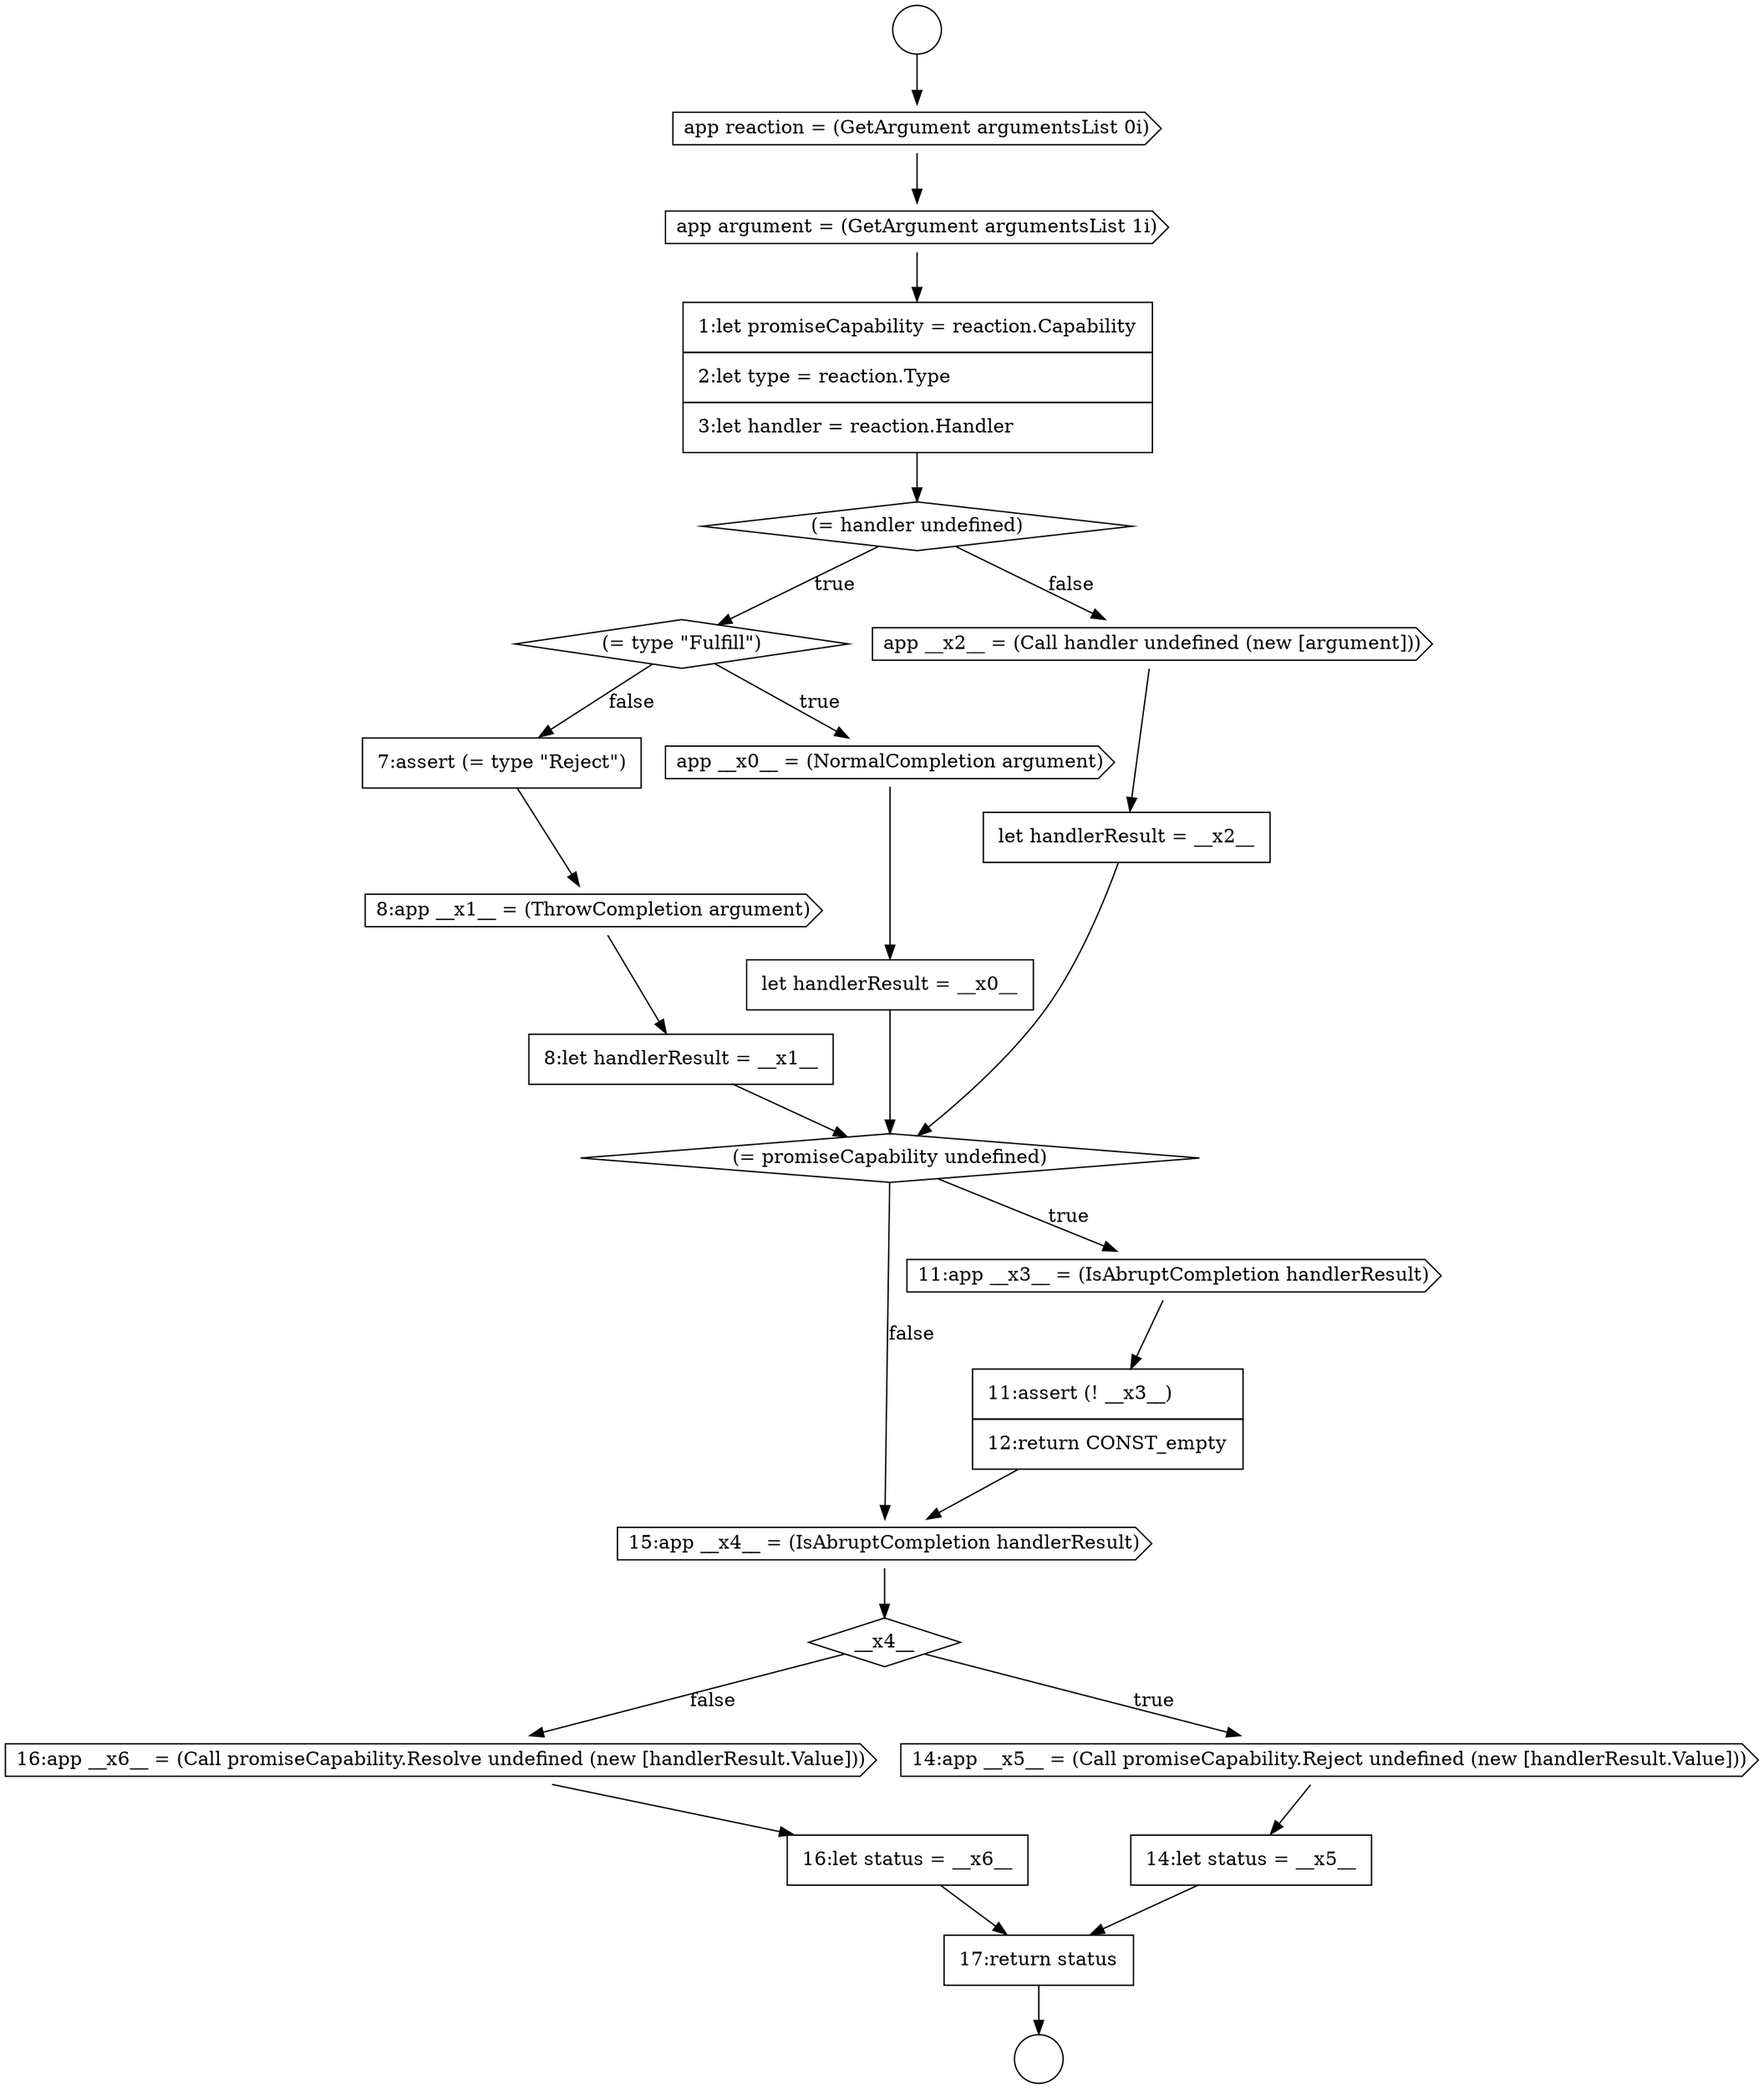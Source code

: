 digraph {
  node17495 [shape=none, margin=0, label=<<font color="black">
    <table border="0" cellborder="1" cellspacing="0" cellpadding="10">
      <tr><td align="left">7:assert (= type &quot;Reject&quot;)</td></tr>
    </table>
  </font>> color="black" fillcolor="white" style=filled]
  node17492 [shape=diamond, label=<<font color="black">(= type &quot;Fulfill&quot;)</font>> color="black" fillcolor="white" style=filled]
  node17498 [shape=cds, label=<<font color="black">app __x2__ = (Call handler undefined (new [argument]))</font>> color="black" fillcolor="white" style=filled]
  node17486 [shape=circle label=" " color="black" fillcolor="white" style=filled]
  node17509 [shape=none, margin=0, label=<<font color="black">
    <table border="0" cellborder="1" cellspacing="0" cellpadding="10">
      <tr><td align="left">17:return status</td></tr>
    </table>
  </font>> color="black" fillcolor="white" style=filled]
  node17491 [shape=diamond, label=<<font color="black">(= handler undefined)</font>> color="black" fillcolor="white" style=filled]
  node17503 [shape=cds, label=<<font color="black">15:app __x4__ = (IsAbruptCompletion handlerResult)</font>> color="black" fillcolor="white" style=filled]
  node17499 [shape=none, margin=0, label=<<font color="black">
    <table border="0" cellborder="1" cellspacing="0" cellpadding="10">
      <tr><td align="left">let handlerResult = __x2__</td></tr>
    </table>
  </font>> color="black" fillcolor="white" style=filled]
  node17494 [shape=none, margin=0, label=<<font color="black">
    <table border="0" cellborder="1" cellspacing="0" cellpadding="10">
      <tr><td align="left">let handlerResult = __x0__</td></tr>
    </table>
  </font>> color="black" fillcolor="white" style=filled]
  node17500 [shape=diamond, label=<<font color="black">(= promiseCapability undefined)</font>> color="black" fillcolor="white" style=filled]
  node17489 [shape=cds, label=<<font color="black">app argument = (GetArgument argumentsList 1i)</font>> color="black" fillcolor="white" style=filled]
  node17488 [shape=cds, label=<<font color="black">app reaction = (GetArgument argumentsList 0i)</font>> color="black" fillcolor="white" style=filled]
  node17497 [shape=none, margin=0, label=<<font color="black">
    <table border="0" cellborder="1" cellspacing="0" cellpadding="10">
      <tr><td align="left">8:let handlerResult = __x1__</td></tr>
    </table>
  </font>> color="black" fillcolor="white" style=filled]
  node17502 [shape=none, margin=0, label=<<font color="black">
    <table border="0" cellborder="1" cellspacing="0" cellpadding="10">
      <tr><td align="left">11:assert (! __x3__)</td></tr>
      <tr><td align="left">12:return CONST_empty</td></tr>
    </table>
  </font>> color="black" fillcolor="white" style=filled]
  node17507 [shape=cds, label=<<font color="black">16:app __x6__ = (Call promiseCapability.Resolve undefined (new [handlerResult.Value]))</font>> color="black" fillcolor="white" style=filled]
  node17505 [shape=cds, label=<<font color="black">14:app __x5__ = (Call promiseCapability.Reject undefined (new [handlerResult.Value]))</font>> color="black" fillcolor="white" style=filled]
  node17490 [shape=none, margin=0, label=<<font color="black">
    <table border="0" cellborder="1" cellspacing="0" cellpadding="10">
      <tr><td align="left">1:let promiseCapability = reaction.Capability</td></tr>
      <tr><td align="left">2:let type = reaction.Type</td></tr>
      <tr><td align="left">3:let handler = reaction.Handler</td></tr>
    </table>
  </font>> color="black" fillcolor="white" style=filled]
  node17493 [shape=cds, label=<<font color="black">app __x0__ = (NormalCompletion argument)</font>> color="black" fillcolor="white" style=filled]
  node17487 [shape=circle label=" " color="black" fillcolor="white" style=filled]
  node17504 [shape=diamond, label=<<font color="black">__x4__</font>> color="black" fillcolor="white" style=filled]
  node17496 [shape=cds, label=<<font color="black">8:app __x1__ = (ThrowCompletion argument)</font>> color="black" fillcolor="white" style=filled]
  node17501 [shape=cds, label=<<font color="black">11:app __x3__ = (IsAbruptCompletion handlerResult)</font>> color="black" fillcolor="white" style=filled]
  node17508 [shape=none, margin=0, label=<<font color="black">
    <table border="0" cellborder="1" cellspacing="0" cellpadding="10">
      <tr><td align="left">16:let status = __x6__</td></tr>
    </table>
  </font>> color="black" fillcolor="white" style=filled]
  node17506 [shape=none, margin=0, label=<<font color="black">
    <table border="0" cellborder="1" cellspacing="0" cellpadding="10">
      <tr><td align="left">14:let status = __x5__</td></tr>
    </table>
  </font>> color="black" fillcolor="white" style=filled]
  node17503 -> node17504 [ color="black"]
  node17489 -> node17490 [ color="black"]
  node17497 -> node17500 [ color="black"]
  node17500 -> node17501 [label=<<font color="black">true</font>> color="black"]
  node17500 -> node17503 [label=<<font color="black">false</font>> color="black"]
  node17502 -> node17503 [ color="black"]
  node17486 -> node17488 [ color="black"]
  node17488 -> node17489 [ color="black"]
  node17504 -> node17505 [label=<<font color="black">true</font>> color="black"]
  node17504 -> node17507 [label=<<font color="black">false</font>> color="black"]
  node17494 -> node17500 [ color="black"]
  node17496 -> node17497 [ color="black"]
  node17495 -> node17496 [ color="black"]
  node17492 -> node17493 [label=<<font color="black">true</font>> color="black"]
  node17492 -> node17495 [label=<<font color="black">false</font>> color="black"]
  node17508 -> node17509 [ color="black"]
  node17499 -> node17500 [ color="black"]
  node17490 -> node17491 [ color="black"]
  node17493 -> node17494 [ color="black"]
  node17498 -> node17499 [ color="black"]
  node17505 -> node17506 [ color="black"]
  node17509 -> node17487 [ color="black"]
  node17507 -> node17508 [ color="black"]
  node17506 -> node17509 [ color="black"]
  node17501 -> node17502 [ color="black"]
  node17491 -> node17492 [label=<<font color="black">true</font>> color="black"]
  node17491 -> node17498 [label=<<font color="black">false</font>> color="black"]
}
